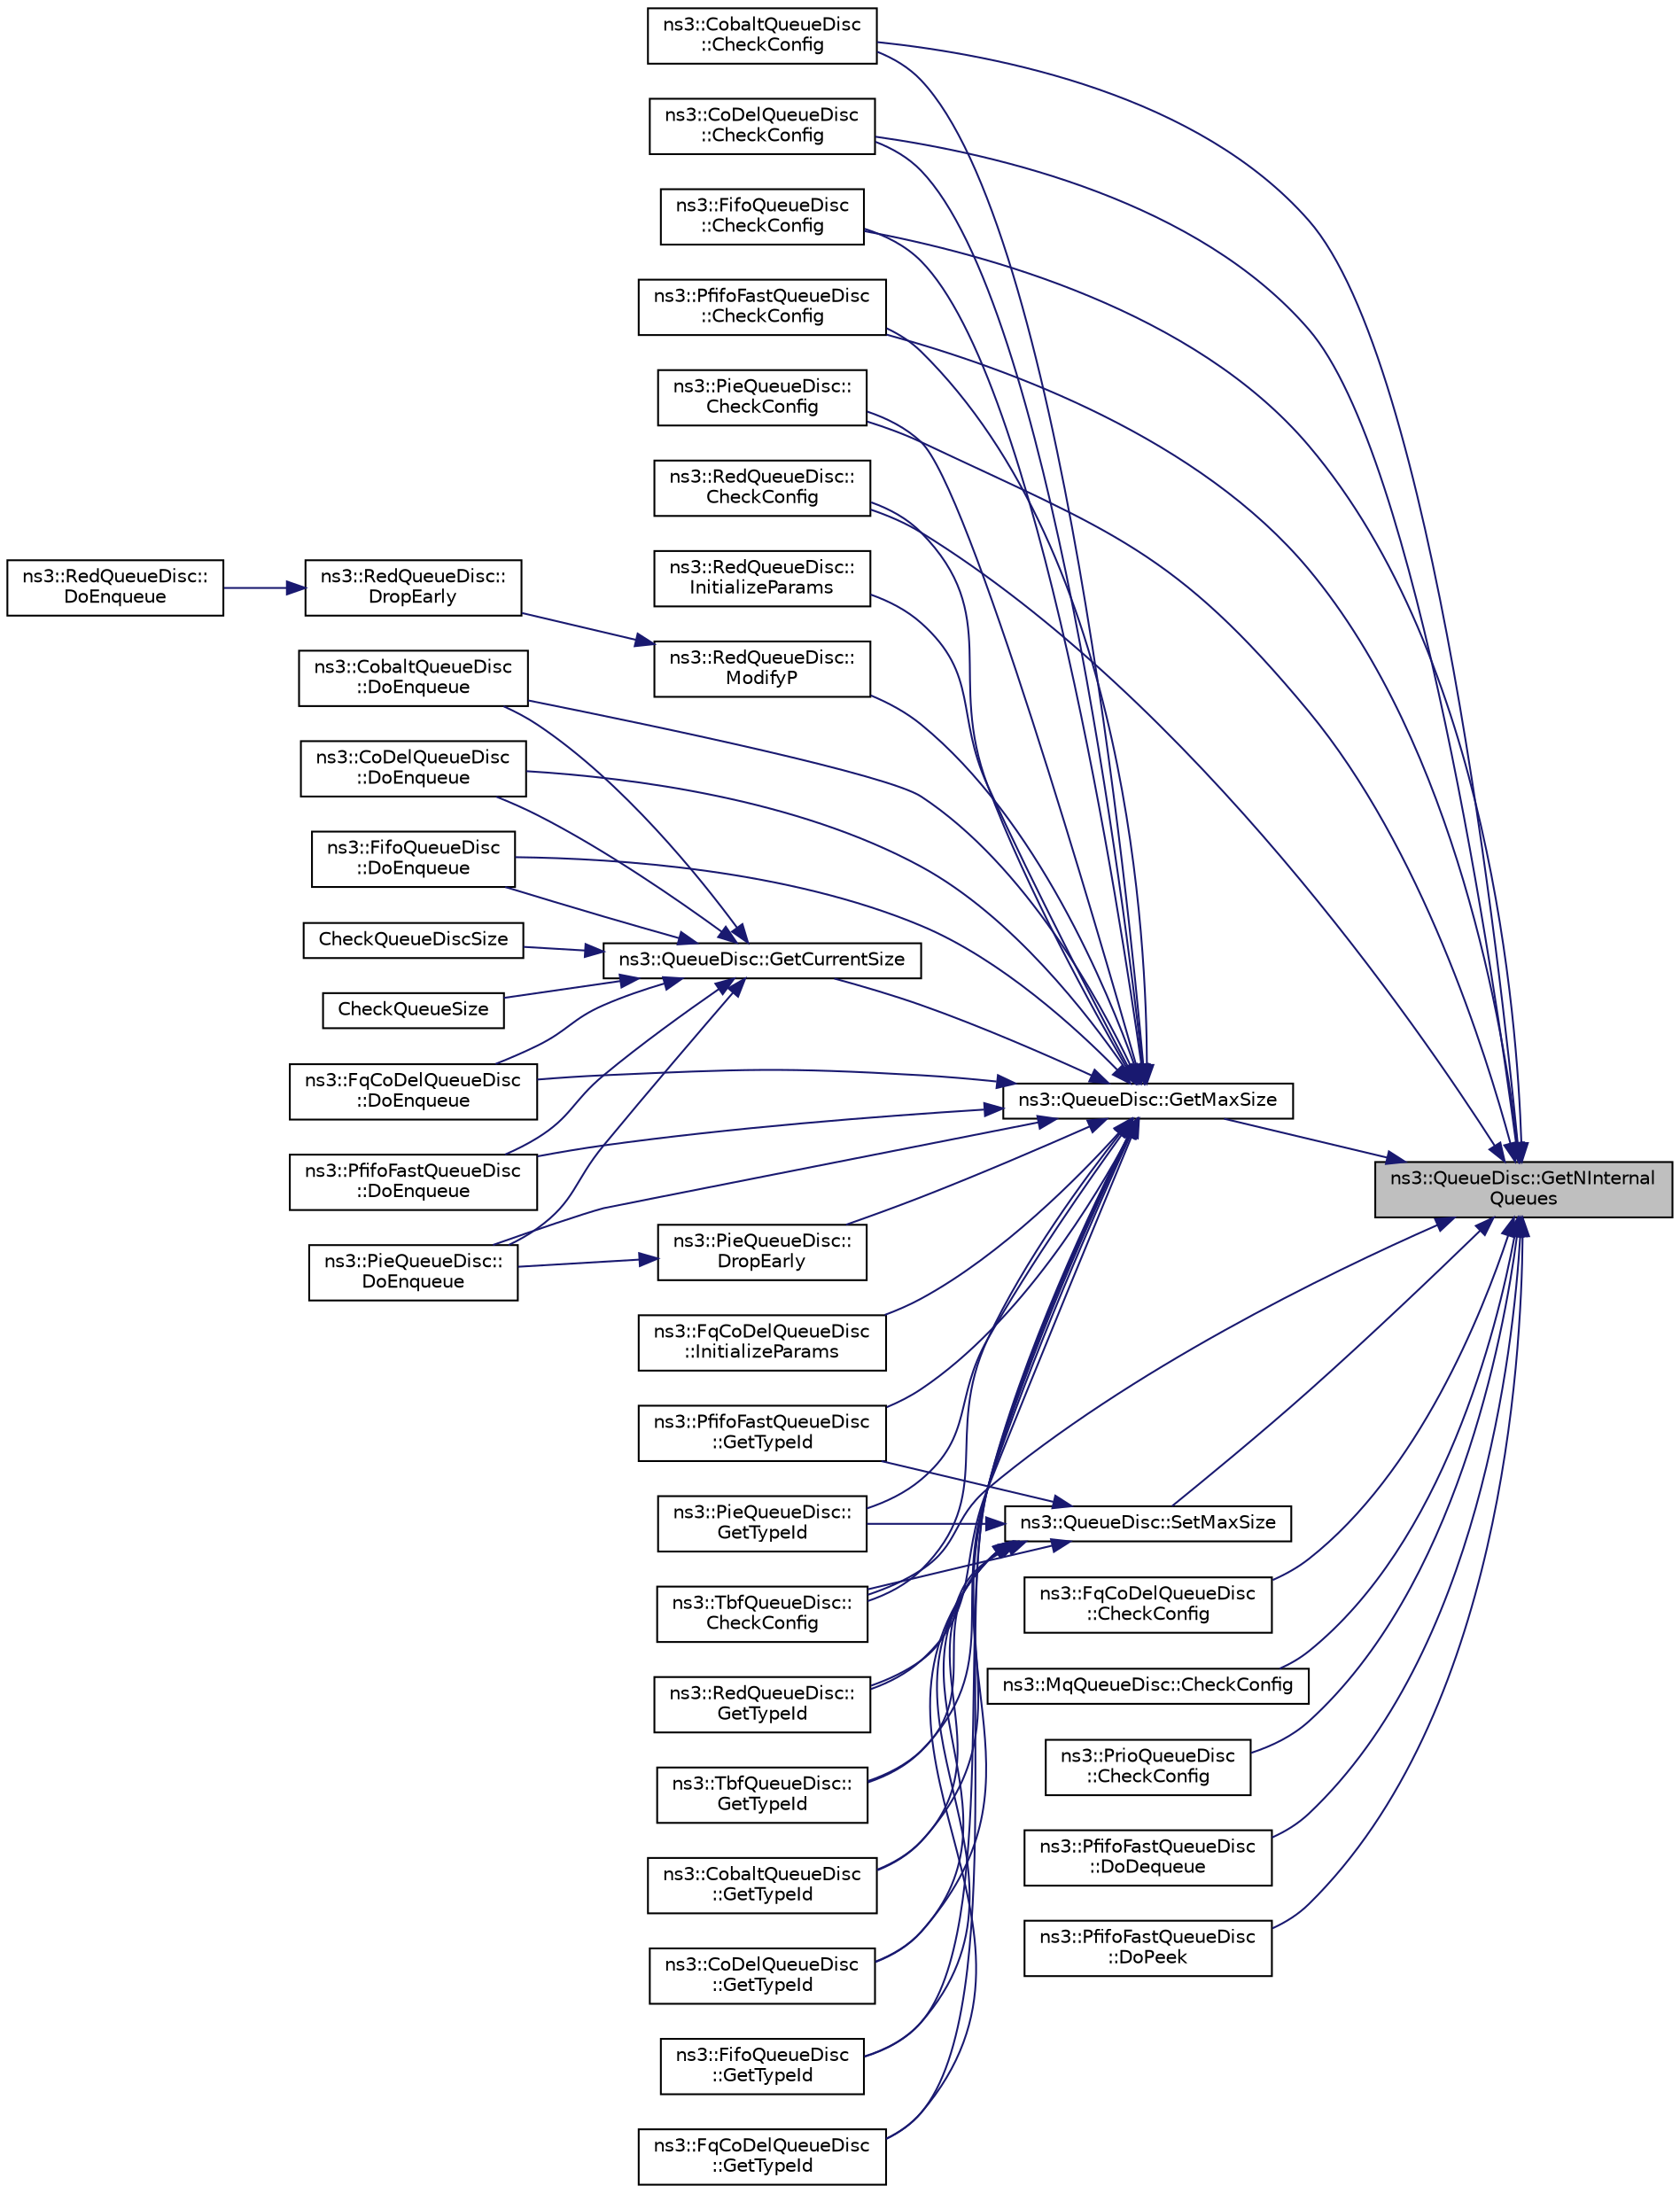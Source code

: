 digraph "ns3::QueueDisc::GetNInternalQueues"
{
 // LATEX_PDF_SIZE
  edge [fontname="Helvetica",fontsize="10",labelfontname="Helvetica",labelfontsize="10"];
  node [fontname="Helvetica",fontsize="10",shape=record];
  rankdir="RL";
  Node1 [label="ns3::QueueDisc::GetNInternal\lQueues",height=0.2,width=0.4,color="black", fillcolor="grey75", style="filled", fontcolor="black",tooltip="Get the number of internal queues."];
  Node1 -> Node2 [dir="back",color="midnightblue",fontsize="10",style="solid",fontname="Helvetica"];
  Node2 [label="ns3::CobaltQueueDisc\l::CheckConfig",height=0.2,width=0.4,color="black", fillcolor="white", style="filled",URL="$classns3_1_1_cobalt_queue_disc.html#a4f14b327720ce9a957db503d9f068257",tooltip="Check whether the current configuration is correct."];
  Node1 -> Node3 [dir="back",color="midnightblue",fontsize="10",style="solid",fontname="Helvetica"];
  Node3 [label="ns3::CoDelQueueDisc\l::CheckConfig",height=0.2,width=0.4,color="black", fillcolor="white", style="filled",URL="$classns3_1_1_co_del_queue_disc.html#a580a58842272e8110ebae6f1503f6327",tooltip="Check whether the current configuration is correct."];
  Node1 -> Node4 [dir="back",color="midnightblue",fontsize="10",style="solid",fontname="Helvetica"];
  Node4 [label="ns3::FifoQueueDisc\l::CheckConfig",height=0.2,width=0.4,color="black", fillcolor="white", style="filled",URL="$classns3_1_1_fifo_queue_disc.html#a36d68c243a0e0ed6096b288fdb9b9f18",tooltip="Check whether the current configuration is correct."];
  Node1 -> Node5 [dir="back",color="midnightblue",fontsize="10",style="solid",fontname="Helvetica"];
  Node5 [label="ns3::FqCoDelQueueDisc\l::CheckConfig",height=0.2,width=0.4,color="black", fillcolor="white", style="filled",URL="$classns3_1_1_fq_co_del_queue_disc.html#a18368ef335c681f62b337862583068a7",tooltip="Check whether the current configuration is correct."];
  Node1 -> Node6 [dir="back",color="midnightblue",fontsize="10",style="solid",fontname="Helvetica"];
  Node6 [label="ns3::MqQueueDisc::CheckConfig",height=0.2,width=0.4,color="black", fillcolor="white", style="filled",URL="$classns3_1_1_mq_queue_disc.html#aede96ba6653bdfd91e397ba88ab8dbbc",tooltip="Check whether the current configuration is correct."];
  Node1 -> Node7 [dir="back",color="midnightblue",fontsize="10",style="solid",fontname="Helvetica"];
  Node7 [label="ns3::PfifoFastQueueDisc\l::CheckConfig",height=0.2,width=0.4,color="black", fillcolor="white", style="filled",URL="$classns3_1_1_pfifo_fast_queue_disc.html#a9fa5e68b79b7431cd734f4e8845bdced",tooltip="Check whether the current configuration is correct."];
  Node1 -> Node8 [dir="back",color="midnightblue",fontsize="10",style="solid",fontname="Helvetica"];
  Node8 [label="ns3::PieQueueDisc::\lCheckConfig",height=0.2,width=0.4,color="black", fillcolor="white", style="filled",URL="$classns3_1_1_pie_queue_disc.html#af6eda43da222e1013754c8ed50ebeda4",tooltip="Check whether the current configuration is correct."];
  Node1 -> Node9 [dir="back",color="midnightblue",fontsize="10",style="solid",fontname="Helvetica"];
  Node9 [label="ns3::PrioQueueDisc\l::CheckConfig",height=0.2,width=0.4,color="black", fillcolor="white", style="filled",URL="$classns3_1_1_prio_queue_disc.html#a0aaf390caf16eeda754f687f31c5d039",tooltip="Check whether the current configuration is correct."];
  Node1 -> Node10 [dir="back",color="midnightblue",fontsize="10",style="solid",fontname="Helvetica"];
  Node10 [label="ns3::RedQueueDisc::\lCheckConfig",height=0.2,width=0.4,color="black", fillcolor="white", style="filled",URL="$classns3_1_1_red_queue_disc.html#a86e75c3ab20213f1451bdc7270d18114",tooltip="Check whether the current configuration is correct."];
  Node1 -> Node11 [dir="back",color="midnightblue",fontsize="10",style="solid",fontname="Helvetica"];
  Node11 [label="ns3::TbfQueueDisc::\lCheckConfig",height=0.2,width=0.4,color="black", fillcolor="white", style="filled",URL="$classns3_1_1_tbf_queue_disc.html#a1aca751ec280d81d8b0d7d2e9e75fde6",tooltip="Check whether the current configuration is correct."];
  Node1 -> Node12 [dir="back",color="midnightblue",fontsize="10",style="solid",fontname="Helvetica"];
  Node12 [label="ns3::PfifoFastQueueDisc\l::DoDequeue",height=0.2,width=0.4,color="black", fillcolor="white", style="filled",URL="$classns3_1_1_pfifo_fast_queue_disc.html#aa5fe80fa033b5df94f626d99e99d52f3",tooltip="This function actually extracts a packet from the queue disc."];
  Node1 -> Node13 [dir="back",color="midnightblue",fontsize="10",style="solid",fontname="Helvetica"];
  Node13 [label="ns3::PfifoFastQueueDisc\l::DoPeek",height=0.2,width=0.4,color="black", fillcolor="white", style="filled",URL="$classns3_1_1_pfifo_fast_queue_disc.html#a09b94db17594811f6b76ef17138fcc01",tooltip="Return a copy of the next packet the queue disc will extract."];
  Node1 -> Node14 [dir="back",color="midnightblue",fontsize="10",style="solid",fontname="Helvetica"];
  Node14 [label="ns3::QueueDisc::GetMaxSize",height=0.2,width=0.4,color="black", fillcolor="white", style="filled",URL="$classns3_1_1_queue_disc.html#a30acf59202fdbdc24b320d3500dc70d3",tooltip="Get the maximum size of the queue disc."];
  Node14 -> Node2 [dir="back",color="midnightblue",fontsize="10",style="solid",fontname="Helvetica"];
  Node14 -> Node3 [dir="back",color="midnightblue",fontsize="10",style="solid",fontname="Helvetica"];
  Node14 -> Node4 [dir="back",color="midnightblue",fontsize="10",style="solid",fontname="Helvetica"];
  Node14 -> Node7 [dir="back",color="midnightblue",fontsize="10",style="solid",fontname="Helvetica"];
  Node14 -> Node8 [dir="back",color="midnightblue",fontsize="10",style="solid",fontname="Helvetica"];
  Node14 -> Node10 [dir="back",color="midnightblue",fontsize="10",style="solid",fontname="Helvetica"];
  Node14 -> Node11 [dir="back",color="midnightblue",fontsize="10",style="solid",fontname="Helvetica"];
  Node14 -> Node15 [dir="back",color="midnightblue",fontsize="10",style="solid",fontname="Helvetica"];
  Node15 [label="ns3::CobaltQueueDisc\l::DoEnqueue",height=0.2,width=0.4,color="black", fillcolor="white", style="filled",URL="$classns3_1_1_cobalt_queue_disc.html#a3df648f96b1bcd613b9171a0950dcf25",tooltip="This function actually enqueues a packet into the queue disc."];
  Node14 -> Node16 [dir="back",color="midnightblue",fontsize="10",style="solid",fontname="Helvetica"];
  Node16 [label="ns3::CoDelQueueDisc\l::DoEnqueue",height=0.2,width=0.4,color="black", fillcolor="white", style="filled",URL="$classns3_1_1_co_del_queue_disc.html#a0c68a40b422edf668a1f225be498ff97",tooltip="Add a packet to the queue."];
  Node14 -> Node17 [dir="back",color="midnightblue",fontsize="10",style="solid",fontname="Helvetica"];
  Node17 [label="ns3::FifoQueueDisc\l::DoEnqueue",height=0.2,width=0.4,color="black", fillcolor="white", style="filled",URL="$classns3_1_1_fifo_queue_disc.html#a5a4e009ce79ad455a39af5783b959d34",tooltip="This function actually enqueues a packet into the queue disc."];
  Node14 -> Node18 [dir="back",color="midnightblue",fontsize="10",style="solid",fontname="Helvetica"];
  Node18 [label="ns3::FqCoDelQueueDisc\l::DoEnqueue",height=0.2,width=0.4,color="black", fillcolor="white", style="filled",URL="$classns3_1_1_fq_co_del_queue_disc.html#a9763ff304b86d8c3d2f951d20e102d0a",tooltip="This function actually enqueues a packet into the queue disc."];
  Node14 -> Node19 [dir="back",color="midnightblue",fontsize="10",style="solid",fontname="Helvetica"];
  Node19 [label="ns3::PfifoFastQueueDisc\l::DoEnqueue",height=0.2,width=0.4,color="black", fillcolor="white", style="filled",URL="$classns3_1_1_pfifo_fast_queue_disc.html#aac7fa518f6f59bf89a7a5fa5b9579d8b",tooltip="This function actually enqueues a packet into the queue disc."];
  Node14 -> Node20 [dir="back",color="midnightblue",fontsize="10",style="solid",fontname="Helvetica"];
  Node20 [label="ns3::PieQueueDisc::\lDoEnqueue",height=0.2,width=0.4,color="black", fillcolor="white", style="filled",URL="$classns3_1_1_pie_queue_disc.html#a583c0ac9ca43810a32af239e23e31614",tooltip="This function actually enqueues a packet into the queue disc."];
  Node14 -> Node21 [dir="back",color="midnightblue",fontsize="10",style="solid",fontname="Helvetica"];
  Node21 [label="ns3::PieQueueDisc::\lDropEarly",height=0.2,width=0.4,color="black", fillcolor="white", style="filled",URL="$classns3_1_1_pie_queue_disc.html#a73c30e9ac6e37ba9dd2a362f0b45e6e3",tooltip="Check if a packet needs to be dropped due to probability drop."];
  Node21 -> Node20 [dir="back",color="midnightblue",fontsize="10",style="solid",fontname="Helvetica"];
  Node14 -> Node22 [dir="back",color="midnightblue",fontsize="10",style="solid",fontname="Helvetica"];
  Node22 [label="ns3::QueueDisc::GetCurrentSize",height=0.2,width=0.4,color="black", fillcolor="white", style="filled",URL="$classns3_1_1_queue_disc.html#a0b121e62752208f83a5cb2b5124b5822",tooltip="Get the current size of the queue disc in bytes, if operating in bytes mode, or packets,..."];
  Node22 -> Node23 [dir="back",color="midnightblue",fontsize="10",style="solid",fontname="Helvetica"];
  Node23 [label="CheckQueueDiscSize",height=0.2,width=0.4,color="black", fillcolor="white", style="filled",URL="$adaptive-red-tests_8cc.html#a64451d920062e967d2c0fa8b6ae85911",tooltip=" "];
  Node22 -> Node24 [dir="back",color="midnightblue",fontsize="10",style="solid",fontname="Helvetica"];
  Node24 [label="CheckQueueSize",height=0.2,width=0.4,color="black", fillcolor="white", style="filled",URL="$examples_2tcp_2tcp-linux-reno_8cc.html#a985cd669fb2da97dadbfe6b12930df10",tooltip=" "];
  Node22 -> Node15 [dir="back",color="midnightblue",fontsize="10",style="solid",fontname="Helvetica"];
  Node22 -> Node16 [dir="back",color="midnightblue",fontsize="10",style="solid",fontname="Helvetica"];
  Node22 -> Node17 [dir="back",color="midnightblue",fontsize="10",style="solid",fontname="Helvetica"];
  Node22 -> Node18 [dir="back",color="midnightblue",fontsize="10",style="solid",fontname="Helvetica"];
  Node22 -> Node19 [dir="back",color="midnightblue",fontsize="10",style="solid",fontname="Helvetica"];
  Node22 -> Node20 [dir="back",color="midnightblue",fontsize="10",style="solid",fontname="Helvetica"];
  Node14 -> Node25 [dir="back",color="midnightblue",fontsize="10",style="solid",fontname="Helvetica"];
  Node25 [label="ns3::CobaltQueueDisc\l::GetTypeId",height=0.2,width=0.4,color="black", fillcolor="white", style="filled",URL="$classns3_1_1_cobalt_queue_disc.html#afd615ecd755e3d94fff26423838d700a",tooltip="Get the type ID."];
  Node14 -> Node26 [dir="back",color="midnightblue",fontsize="10",style="solid",fontname="Helvetica"];
  Node26 [label="ns3::CoDelQueueDisc\l::GetTypeId",height=0.2,width=0.4,color="black", fillcolor="white", style="filled",URL="$classns3_1_1_co_del_queue_disc.html#ae0ee4bf739d0a32330de43741a362f59",tooltip="Get the type ID."];
  Node14 -> Node27 [dir="back",color="midnightblue",fontsize="10",style="solid",fontname="Helvetica"];
  Node27 [label="ns3::FifoQueueDisc\l::GetTypeId",height=0.2,width=0.4,color="black", fillcolor="white", style="filled",URL="$classns3_1_1_fifo_queue_disc.html#adaa131c7f77c32adcc8344e178d7700b",tooltip="Get the type ID."];
  Node14 -> Node28 [dir="back",color="midnightblue",fontsize="10",style="solid",fontname="Helvetica"];
  Node28 [label="ns3::FqCoDelQueueDisc\l::GetTypeId",height=0.2,width=0.4,color="black", fillcolor="white", style="filled",URL="$classns3_1_1_fq_co_del_queue_disc.html#ac1928d4a228c995d1c24f413fde82bd2",tooltip="Get the type ID."];
  Node14 -> Node29 [dir="back",color="midnightblue",fontsize="10",style="solid",fontname="Helvetica"];
  Node29 [label="ns3::PfifoFastQueueDisc\l::GetTypeId",height=0.2,width=0.4,color="black", fillcolor="white", style="filled",URL="$classns3_1_1_pfifo_fast_queue_disc.html#a2c8d164b89f5934e2b0bbf261aba5bc9",tooltip="Get the type ID."];
  Node14 -> Node30 [dir="back",color="midnightblue",fontsize="10",style="solid",fontname="Helvetica"];
  Node30 [label="ns3::PieQueueDisc::\lGetTypeId",height=0.2,width=0.4,color="black", fillcolor="white", style="filled",URL="$classns3_1_1_pie_queue_disc.html#a77db6d3c88c9d7b3037d1c3bae6fb80f",tooltip="Get the type ID."];
  Node14 -> Node31 [dir="back",color="midnightblue",fontsize="10",style="solid",fontname="Helvetica"];
  Node31 [label="ns3::RedQueueDisc::\lGetTypeId",height=0.2,width=0.4,color="black", fillcolor="white", style="filled",URL="$classns3_1_1_red_queue_disc.html#a21c255fe1a7f38a3250af49ef1dac963",tooltip="Get the type ID."];
  Node14 -> Node32 [dir="back",color="midnightblue",fontsize="10",style="solid",fontname="Helvetica"];
  Node32 [label="ns3::TbfQueueDisc::\lGetTypeId",height=0.2,width=0.4,color="black", fillcolor="white", style="filled",URL="$classns3_1_1_tbf_queue_disc.html#aa092b8643330c046b3a4f481f9c286b4",tooltip="Get the type ID."];
  Node14 -> Node33 [dir="back",color="midnightblue",fontsize="10",style="solid",fontname="Helvetica"];
  Node33 [label="ns3::FqCoDelQueueDisc\l::InitializeParams",height=0.2,width=0.4,color="black", fillcolor="white", style="filled",URL="$classns3_1_1_fq_co_del_queue_disc.html#ae4463340ee6d6a4c6d9a267ea9e3aa35",tooltip="Initialize parameters (if any) before the first packet is enqueued."];
  Node14 -> Node34 [dir="back",color="midnightblue",fontsize="10",style="solid",fontname="Helvetica"];
  Node34 [label="ns3::RedQueueDisc::\lInitializeParams",height=0.2,width=0.4,color="black", fillcolor="white", style="filled",URL="$classns3_1_1_red_queue_disc.html#adac83b0cbf66f22a6176304b3907995e",tooltip="Initialize the queue parameters."];
  Node14 -> Node35 [dir="back",color="midnightblue",fontsize="10",style="solid",fontname="Helvetica"];
  Node35 [label="ns3::RedQueueDisc::\lModifyP",height=0.2,width=0.4,color="black", fillcolor="white", style="filled",URL="$classns3_1_1_red_queue_disc.html#a13c713ce7e0d321a4a6f5686d600709a",tooltip="Returns a probability using these function parameters for the DropEarly function."];
  Node35 -> Node36 [dir="back",color="midnightblue",fontsize="10",style="solid",fontname="Helvetica"];
  Node36 [label="ns3::RedQueueDisc::\lDropEarly",height=0.2,width=0.4,color="black", fillcolor="white", style="filled",URL="$classns3_1_1_red_queue_disc.html#a8cf68bf93f0ad885f92e32c8269d33d3",tooltip="Check if a packet needs to be dropped due to probability mark."];
  Node36 -> Node37 [dir="back",color="midnightblue",fontsize="10",style="solid",fontname="Helvetica"];
  Node37 [label="ns3::RedQueueDisc::\lDoEnqueue",height=0.2,width=0.4,color="black", fillcolor="white", style="filled",URL="$classns3_1_1_red_queue_disc.html#ae0be138c29bf158336a7a74a90790c2a",tooltip="This function actually enqueues a packet into the queue disc."];
  Node1 -> Node38 [dir="back",color="midnightblue",fontsize="10",style="solid",fontname="Helvetica"];
  Node38 [label="ns3::QueueDisc::SetMaxSize",height=0.2,width=0.4,color="black", fillcolor="white", style="filled",URL="$classns3_1_1_queue_disc.html#abd75ea268b69372beefaade33194038c",tooltip="Set the maximum size of the queue disc."];
  Node38 -> Node11 [dir="back",color="midnightblue",fontsize="10",style="solid",fontname="Helvetica"];
  Node38 -> Node25 [dir="back",color="midnightblue",fontsize="10",style="solid",fontname="Helvetica"];
  Node38 -> Node26 [dir="back",color="midnightblue",fontsize="10",style="solid",fontname="Helvetica"];
  Node38 -> Node27 [dir="back",color="midnightblue",fontsize="10",style="solid",fontname="Helvetica"];
  Node38 -> Node28 [dir="back",color="midnightblue",fontsize="10",style="solid",fontname="Helvetica"];
  Node38 -> Node29 [dir="back",color="midnightblue",fontsize="10",style="solid",fontname="Helvetica"];
  Node38 -> Node30 [dir="back",color="midnightblue",fontsize="10",style="solid",fontname="Helvetica"];
  Node38 -> Node31 [dir="back",color="midnightblue",fontsize="10",style="solid",fontname="Helvetica"];
  Node38 -> Node32 [dir="back",color="midnightblue",fontsize="10",style="solid",fontname="Helvetica"];
}
